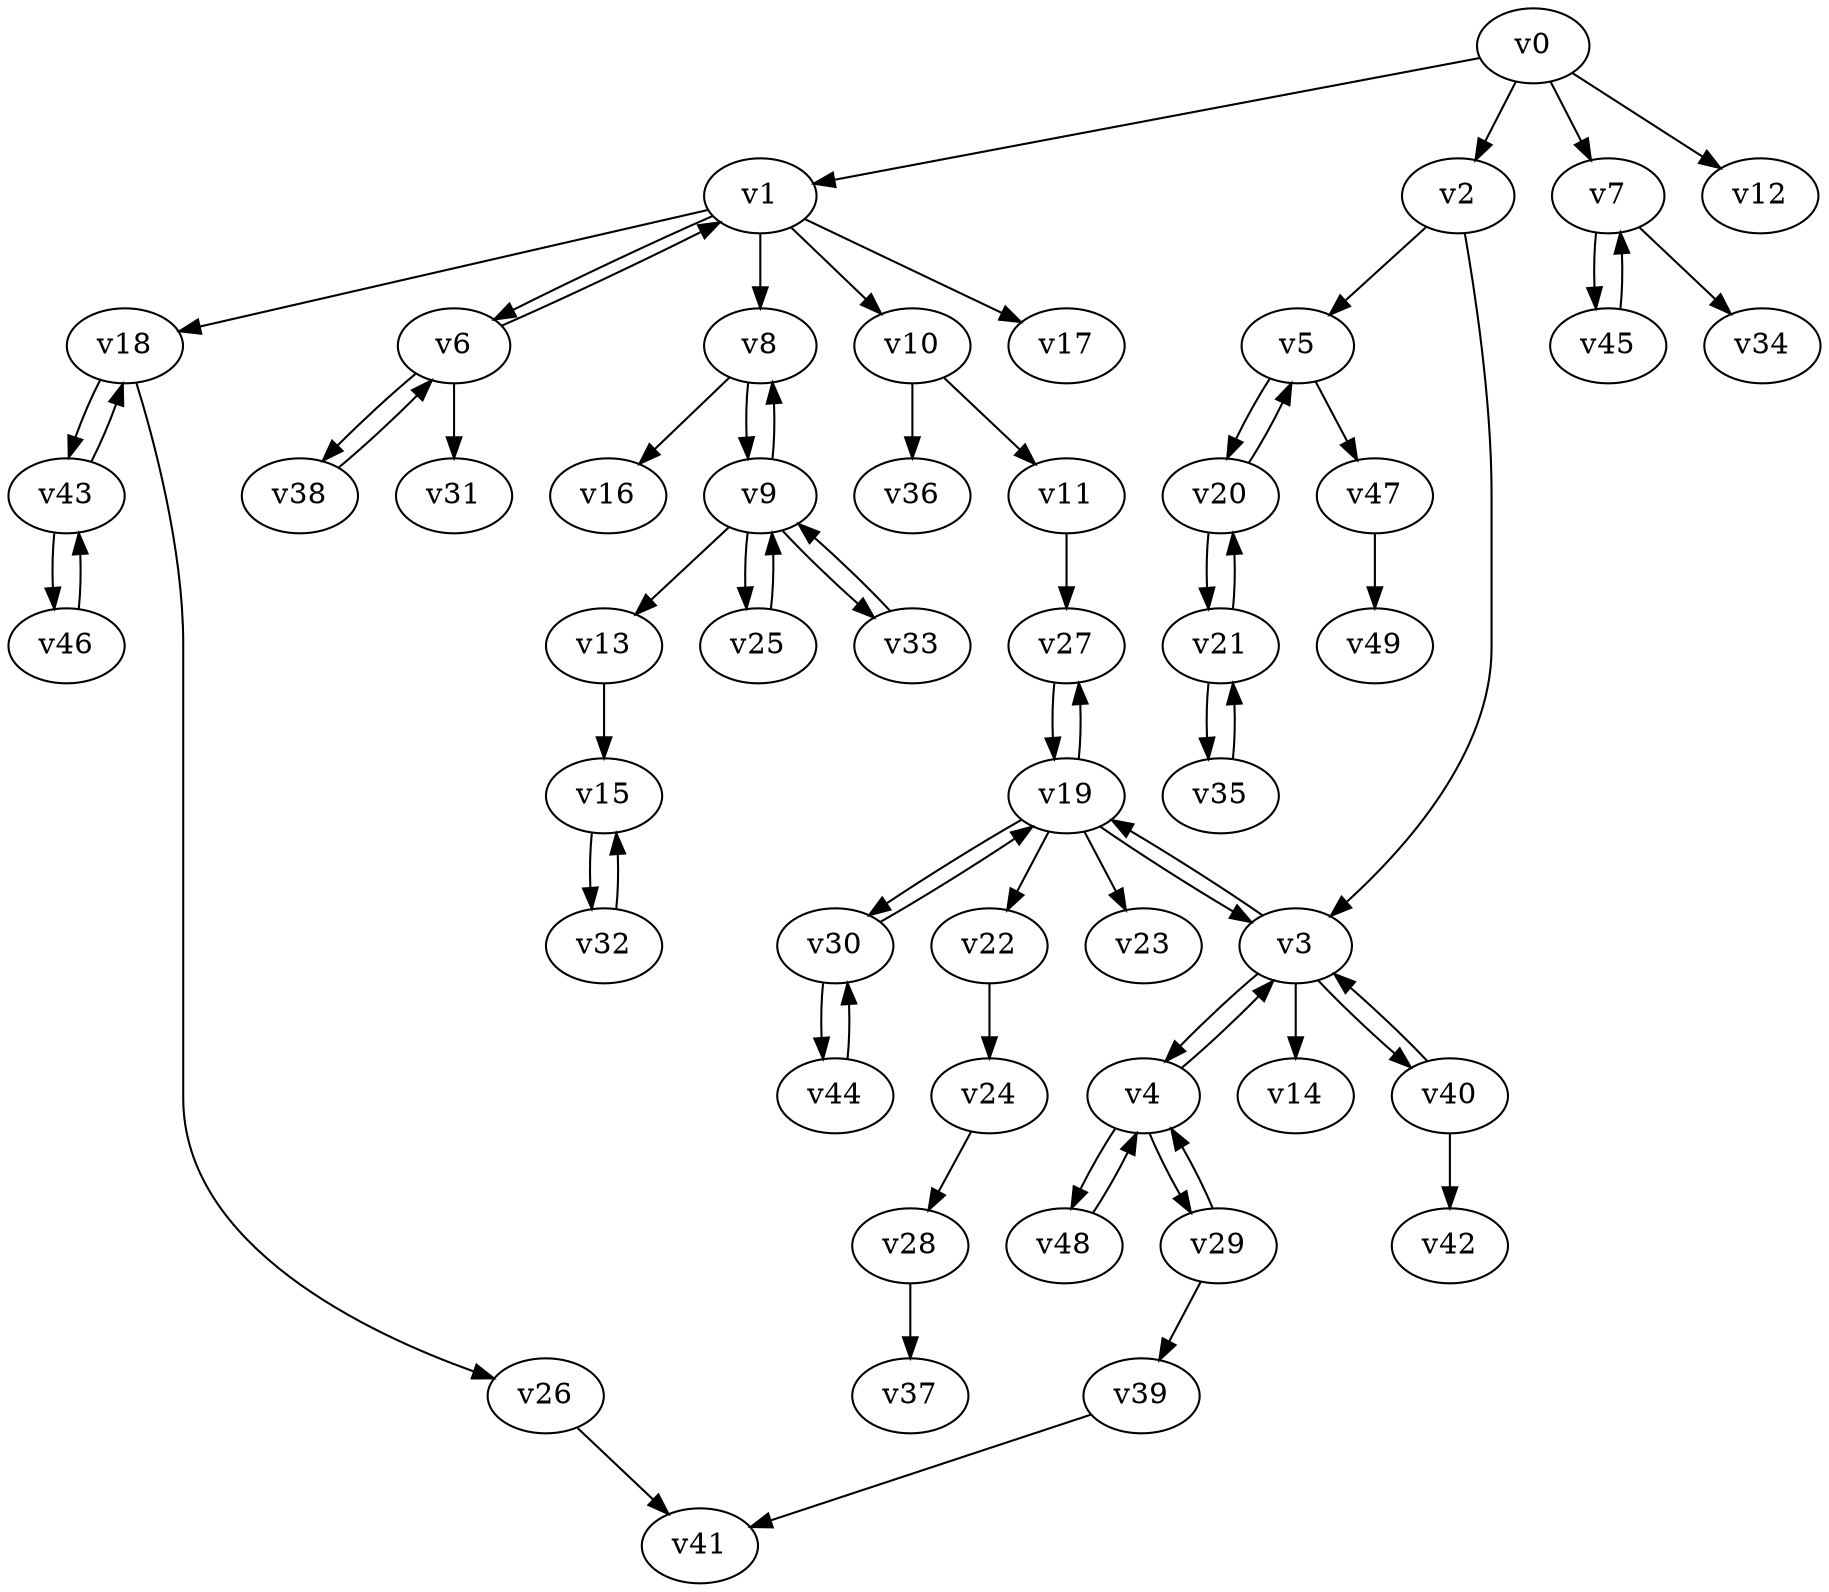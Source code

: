 digraph test073 {
    v0 [name="v0", player=0, weight=5];
    v1 [name="v1", player=1, weight=1];
    v2 [name="v2", player=0, weight=15];
    v3 [name="v3", player=1, weight=14];
    v4 [name="v4", player=0, weight=2];
    v5 [name="v5", player=1, weight=15];
    v6 [name="v6", player=0, weight=7];
    v7 [name="v7", player=1, weight=1];
    v8 [name="v8", player=0, weight=15];
    v9 [name="v9", player=1, weight=1];
    v10 [name="v10", player=0, weight=12];
    v11 [name="v11", player=1, weight=10];
    v12 [name="v12", player=0, weight=-1];
    v13 [name="v13", player=1, weight=1];
    v14 [name="v14", player=0, weight=8];
    v15 [name="v15", player=1, weight=12];
    v16 [name="v16", player=0, weight=7];
    v17 [name="v17", player=1, weight=10];
    v18 [name="v18", player=0, weight=4];
    v19 [name="v19", player=1, weight=6];
    v20 [name="v20", player=0, weight=0];
    v21 [name="v21", player=1, weight=10];
    v22 [name="v22", player=0, weight=8];
    v23 [name="v23", player=1, weight=3];
    v24 [name="v24", player=0, weight=11];
    v25 [name="v25", player=1, weight=2];
    v26 [name="v26", player=0, weight=4];
    v27 [name="v27", player=1, weight=9];
    v28 [name="v28", player=0, weight=11];
    v29 [name="v29", player=1, weight=5];
    v30 [name="v30", player=0, weight=4];
    v31 [name="v31", player=1, weight=3];
    v32 [name="v32", player=0, weight=9];
    v33 [name="v33", player=1, weight=9];
    v34 [name="v34", player=0, weight=12];
    v35 [name="v35", player=1, weight=-1];
    v36 [name="v36", player=0, weight=4];
    v37 [name="v37", player=1, weight=13];
    v38 [name="v38", player=0, weight=4];
    v39 [name="v39", player=1, weight=11];
    v40 [name="v40", player=0, weight=10];
    v41 [name="v41", player=1, weight=8];
    v42 [name="v42", player=0, weight=1];
    v43 [name="v43", player=1, weight=3];
    v44 [name="v44", player=0, weight=17];
    v45 [name="v45", player=1, weight=9];
    v46 [name="v46", player=0, weight=17];
    v47 [name="v47", player=1, weight=3];
    v48 [name="v48", player=0, weight=1];
    v49 [name="v49", player=1, weight=18];
    v0 -> v1;
    v0 -> v2;
    v2 -> v3;
    v3 -> v4;
    v4 -> v3;
    v2 -> v5;
    v1 -> v6;
    v6 -> v1;
    v0 -> v7;
    v1 -> v8;
    v8 -> v9;
    v9 -> v8;
    v1 -> v10;
    v10 -> v11;
    v0 -> v12;
    v9 -> v13;
    v3 -> v14;
    v13 -> v15;
    v8 -> v16;
    v1 -> v17;
    v1 -> v18;
    v3 -> v19;
    v19 -> v3;
    v5 -> v20;
    v20 -> v5;
    v20 -> v21;
    v21 -> v20;
    v19 -> v22;
    v19 -> v23;
    v22 -> v24;
    v9 -> v25;
    v25 -> v9;
    v18 -> v26;
    v19 -> v27;
    v27 -> v19;
    v24 -> v28;
    v4 -> v29;
    v29 -> v4;
    v19 -> v30;
    v30 -> v19;
    v6 -> v31;
    v15 -> v32;
    v32 -> v15;
    v9 -> v33;
    v33 -> v9;
    v7 -> v34;
    v21 -> v35;
    v35 -> v21;
    v10 -> v36;
    v28 -> v37;
    v6 -> v38;
    v38 -> v6;
    v29 -> v39;
    v3 -> v40;
    v40 -> v3;
    v39 -> v41;
    v40 -> v42;
    v18 -> v43;
    v43 -> v18;
    v30 -> v44;
    v44 -> v30;
    v7 -> v45;
    v45 -> v7;
    v43 -> v46;
    v46 -> v43;
    v5 -> v47;
    v4 -> v48;
    v48 -> v4;
    v47 -> v49;
    v26 -> v41;
    v11 -> v27;
}
